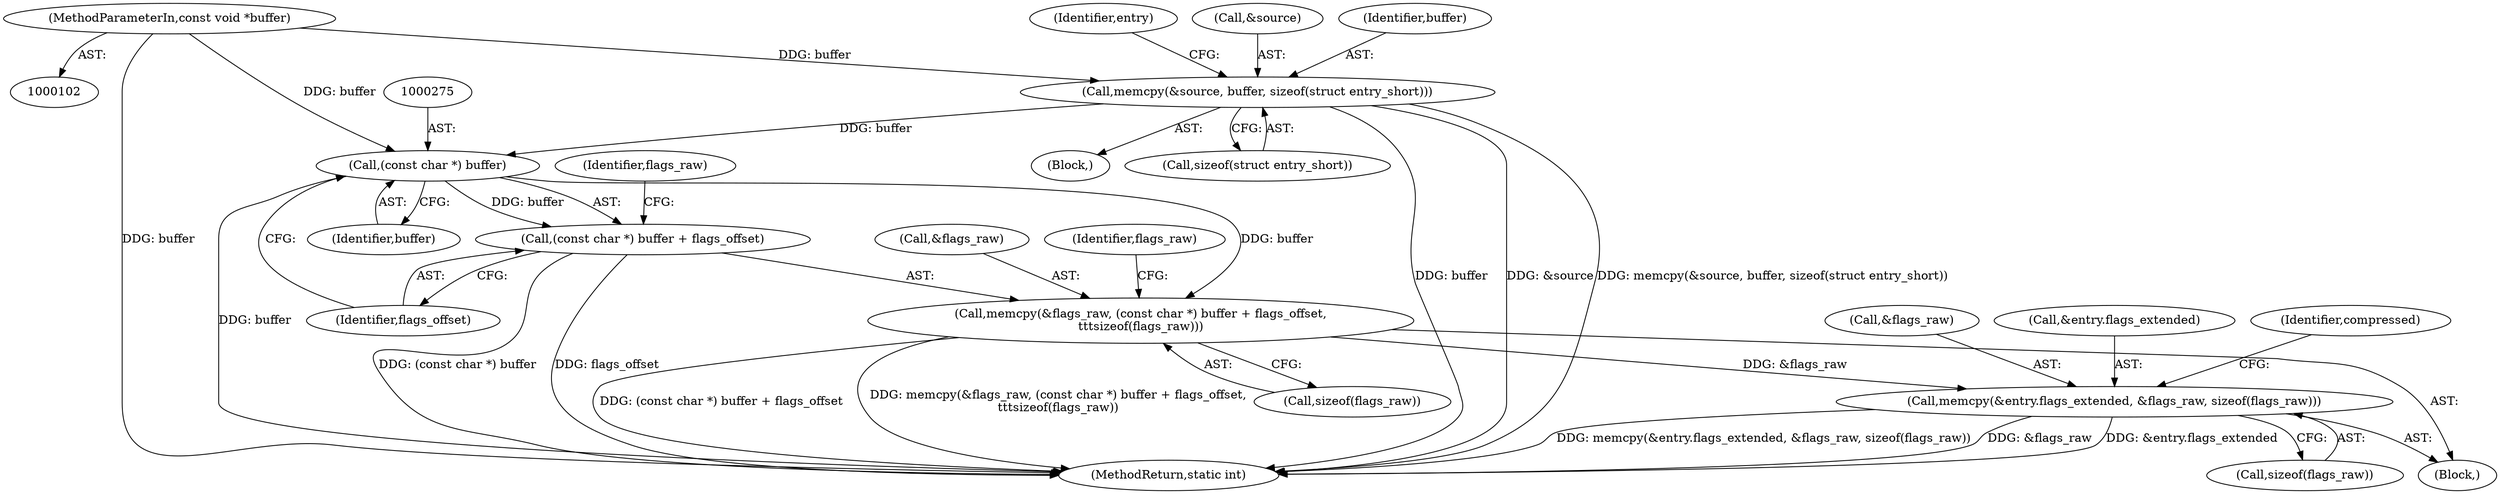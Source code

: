 digraph "0_libgit2_58a6fe94cb851f71214dbefac3f9bffee437d6fe_0@pointer" {
"1000106" [label="(MethodParameterIn,const void *buffer)"];
"1000138" [label="(Call,memcpy(&source, buffer, sizeof(struct entry_short)))"];
"1000274" [label="(Call,(const char *) buffer)"];
"1000270" [label="(Call,memcpy(&flags_raw, (const char *) buffer + flags_offset,\n\t\t\tsizeof(flags_raw)))"];
"1000284" [label="(Call,memcpy(&entry.flags_extended, &flags_raw, sizeof(flags_raw)))"];
"1000273" [label="(Call,(const char *) buffer + flags_offset)"];
"1000138" [label="(Call,memcpy(&source, buffer, sizeof(struct entry_short)))"];
"1000296" [label="(Identifier,compressed)"];
"1000284" [label="(Call,memcpy(&entry.flags_extended, &flags_raw, sizeof(flags_raw)))"];
"1000273" [label="(Call,(const char *) buffer + flags_offset)"];
"1000141" [label="(Identifier,buffer)"];
"1000270" [label="(Call,memcpy(&flags_raw, (const char *) buffer + flags_offset,\n\t\t\tsizeof(flags_raw)))"];
"1000291" [label="(Call,sizeof(flags_raw))"];
"1000463" [label="(MethodReturn,static int)"];
"1000289" [label="(Call,&flags_raw)"];
"1000271" [label="(Call,&flags_raw)"];
"1000279" [label="(Identifier,flags_raw)"];
"1000267" [label="(Block,)"];
"1000106" [label="(MethodParameterIn,const void *buffer)"];
"1000277" [label="(Identifier,flags_offset)"];
"1000281" [label="(Identifier,flags_raw)"];
"1000109" [label="(Block,)"];
"1000147" [label="(Identifier,entry)"];
"1000142" [label="(Call,sizeof(struct entry_short))"];
"1000276" [label="(Identifier,buffer)"];
"1000278" [label="(Call,sizeof(flags_raw))"];
"1000285" [label="(Call,&entry.flags_extended)"];
"1000139" [label="(Call,&source)"];
"1000274" [label="(Call,(const char *) buffer)"];
"1000106" -> "1000102"  [label="AST: "];
"1000106" -> "1000463"  [label="DDG: buffer"];
"1000106" -> "1000138"  [label="DDG: buffer"];
"1000106" -> "1000274"  [label="DDG: buffer"];
"1000138" -> "1000109"  [label="AST: "];
"1000138" -> "1000142"  [label="CFG: "];
"1000139" -> "1000138"  [label="AST: "];
"1000141" -> "1000138"  [label="AST: "];
"1000142" -> "1000138"  [label="AST: "];
"1000147" -> "1000138"  [label="CFG: "];
"1000138" -> "1000463"  [label="DDG: buffer"];
"1000138" -> "1000463"  [label="DDG: &source"];
"1000138" -> "1000463"  [label="DDG: memcpy(&source, buffer, sizeof(struct entry_short))"];
"1000138" -> "1000274"  [label="DDG: buffer"];
"1000274" -> "1000273"  [label="AST: "];
"1000274" -> "1000276"  [label="CFG: "];
"1000275" -> "1000274"  [label="AST: "];
"1000276" -> "1000274"  [label="AST: "];
"1000277" -> "1000274"  [label="CFG: "];
"1000274" -> "1000463"  [label="DDG: buffer"];
"1000274" -> "1000270"  [label="DDG: buffer"];
"1000274" -> "1000273"  [label="DDG: buffer"];
"1000270" -> "1000267"  [label="AST: "];
"1000270" -> "1000278"  [label="CFG: "];
"1000271" -> "1000270"  [label="AST: "];
"1000273" -> "1000270"  [label="AST: "];
"1000278" -> "1000270"  [label="AST: "];
"1000281" -> "1000270"  [label="CFG: "];
"1000270" -> "1000463"  [label="DDG: (const char *) buffer + flags_offset"];
"1000270" -> "1000463"  [label="DDG: memcpy(&flags_raw, (const char *) buffer + flags_offset,\n\t\t\tsizeof(flags_raw))"];
"1000270" -> "1000284"  [label="DDG: &flags_raw"];
"1000284" -> "1000267"  [label="AST: "];
"1000284" -> "1000291"  [label="CFG: "];
"1000285" -> "1000284"  [label="AST: "];
"1000289" -> "1000284"  [label="AST: "];
"1000291" -> "1000284"  [label="AST: "];
"1000296" -> "1000284"  [label="CFG: "];
"1000284" -> "1000463"  [label="DDG: &entry.flags_extended"];
"1000284" -> "1000463"  [label="DDG: memcpy(&entry.flags_extended, &flags_raw, sizeof(flags_raw))"];
"1000284" -> "1000463"  [label="DDG: &flags_raw"];
"1000273" -> "1000277"  [label="CFG: "];
"1000277" -> "1000273"  [label="AST: "];
"1000279" -> "1000273"  [label="CFG: "];
"1000273" -> "1000463"  [label="DDG: (const char *) buffer"];
"1000273" -> "1000463"  [label="DDG: flags_offset"];
}
